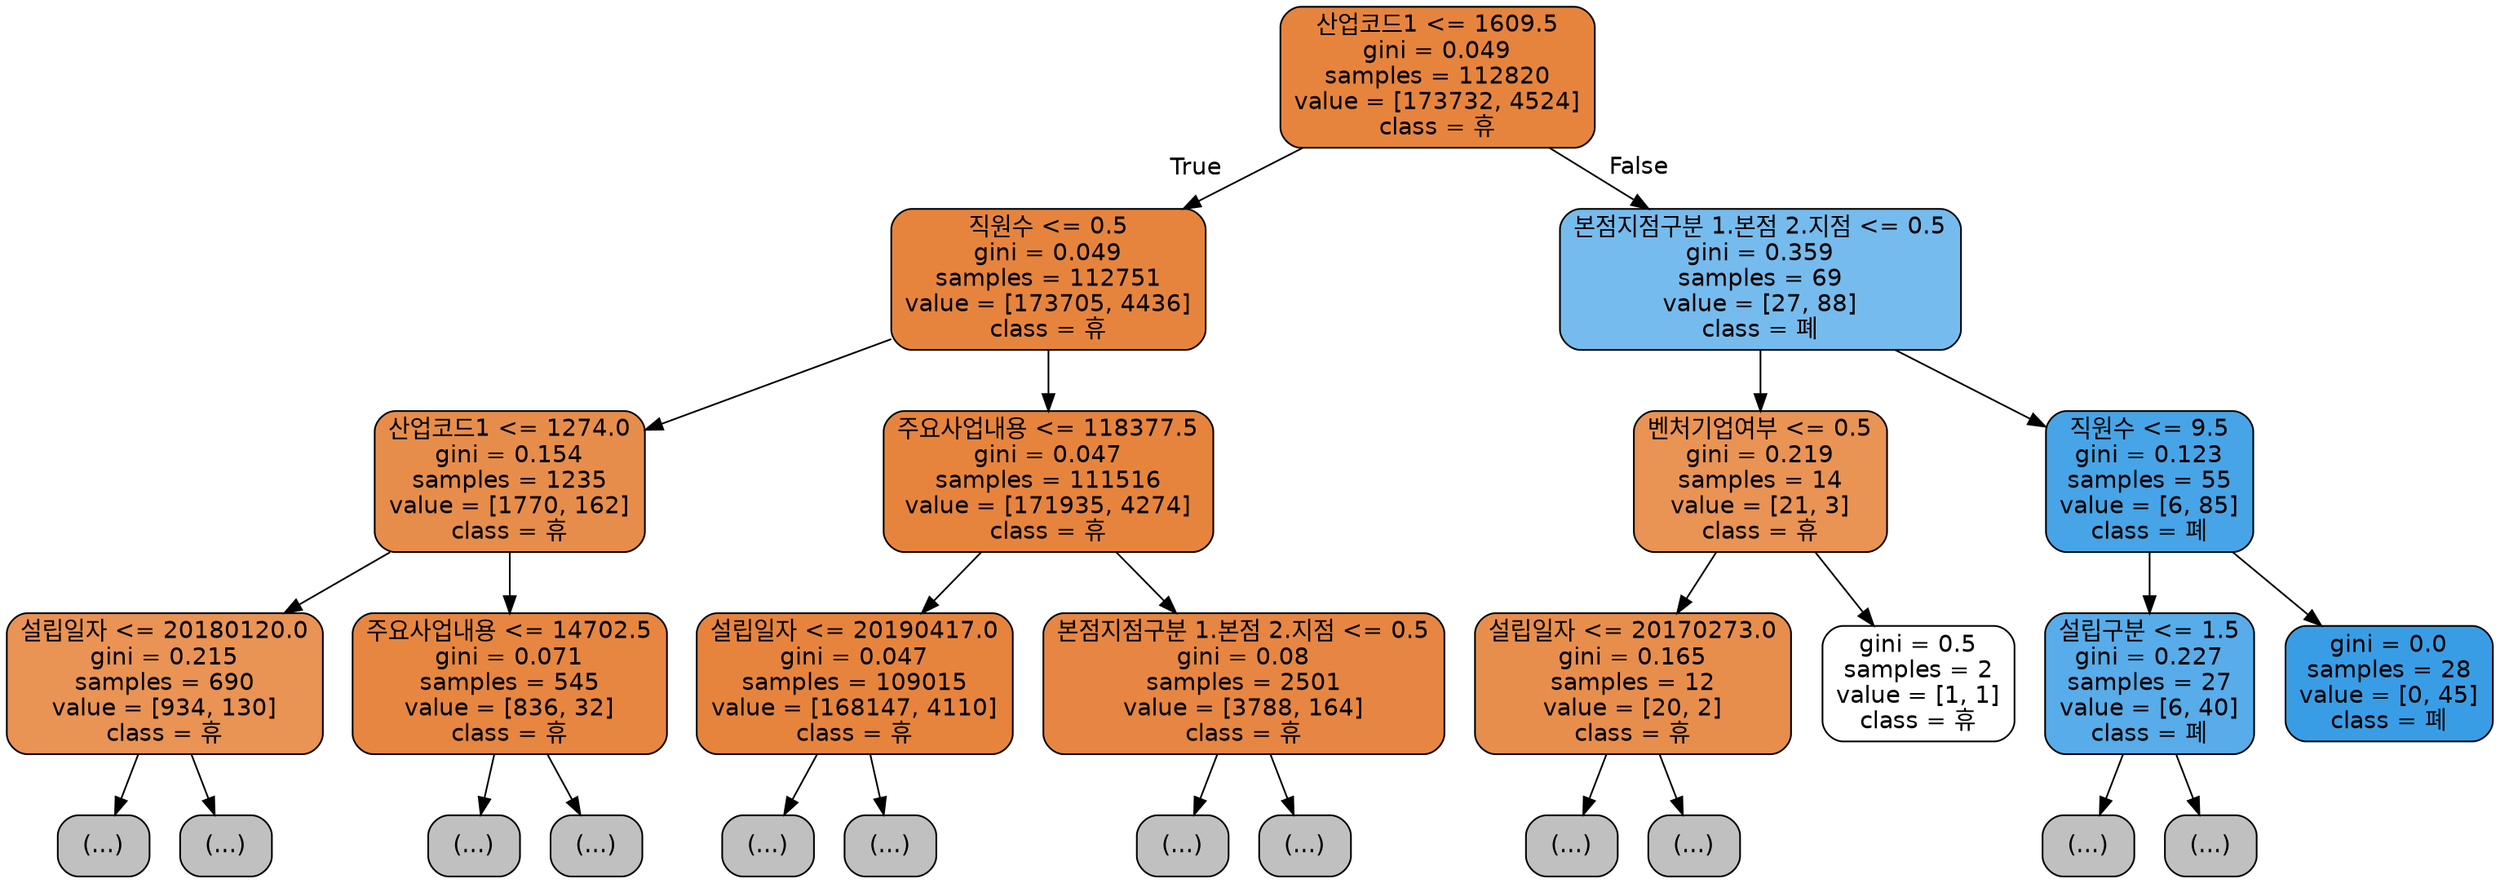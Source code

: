 digraph Tree {
node [shape=box, style="filled, rounded", color="black", fontname="helvetica"] ;
edge [fontname="helvetica"] ;
0 [label="산업코드1 <= 1609.5\ngini = 0.049\nsamples = 112820\nvalue = [173732, 4524]\nclass = 휴", fillcolor="#e6843e"] ;
1 [label="직원수 <= 0.5\ngini = 0.049\nsamples = 112751\nvalue = [173705, 4436]\nclass = 휴", fillcolor="#e6843e"] ;
0 -> 1 [labeldistance=2.5, labelangle=45, headlabel="True"] ;
2 [label="산업코드1 <= 1274.0\ngini = 0.154\nsamples = 1235\nvalue = [1770, 162]\nclass = 휴", fillcolor="#e78d4b"] ;
1 -> 2 ;
3 [label="설립일자 <= 20180120.0\ngini = 0.215\nsamples = 690\nvalue = [934, 130]\nclass = 휴", fillcolor="#e99355"] ;
2 -> 3 ;
4 [label="(...)", fillcolor="#C0C0C0"] ;
3 -> 4 ;
21 [label="(...)", fillcolor="#C0C0C0"] ;
3 -> 21 ;
34 [label="주요사업내용 <= 14702.5\ngini = 0.071\nsamples = 545\nvalue = [836, 32]\nclass = 휴", fillcolor="#e68641"] ;
2 -> 34 ;
35 [label="(...)", fillcolor="#C0C0C0"] ;
34 -> 35 ;
36 [label="(...)", fillcolor="#C0C0C0"] ;
34 -> 36 ;
53 [label="주요사업내용 <= 118377.5\ngini = 0.047\nsamples = 111516\nvalue = [171935, 4274]\nclass = 휴", fillcolor="#e6843e"] ;
1 -> 53 ;
54 [label="설립일자 <= 20190417.0\ngini = 0.047\nsamples = 109015\nvalue = [168147, 4110]\nclass = 휴", fillcolor="#e6843e"] ;
53 -> 54 ;
55 [label="(...)", fillcolor="#C0C0C0"] ;
54 -> 55 ;
84 [label="(...)", fillcolor="#C0C0C0"] ;
54 -> 84 ;
111 [label="본점지점구분 1.본점 2.지점 <= 0.5\ngini = 0.08\nsamples = 2501\nvalue = [3788, 164]\nclass = 휴", fillcolor="#e68642"] ;
53 -> 111 ;
112 [label="(...)", fillcolor="#C0C0C0"] ;
111 -> 112 ;
129 [label="(...)", fillcolor="#C0C0C0"] ;
111 -> 129 ;
146 [label="본점지점구분 1.본점 2.지점 <= 0.5\ngini = 0.359\nsamples = 69\nvalue = [27, 88]\nclass = 폐", fillcolor="#76bbed"] ;
0 -> 146 [labeldistance=2.5, labelangle=-45, headlabel="False"] ;
147 [label="벤처기업여부 <= 0.5\ngini = 0.219\nsamples = 14\nvalue = [21, 3]\nclass = 휴", fillcolor="#e99355"] ;
146 -> 147 ;
148 [label="설립일자 <= 20170273.0\ngini = 0.165\nsamples = 12\nvalue = [20, 2]\nclass = 휴", fillcolor="#e88e4d"] ;
147 -> 148 ;
149 [label="(...)", fillcolor="#C0C0C0"] ;
148 -> 149 ;
150 [label="(...)", fillcolor="#C0C0C0"] ;
148 -> 150 ;
151 [label="gini = 0.5\nsamples = 2\nvalue = [1, 1]\nclass = 휴", fillcolor="#ffffff"] ;
147 -> 151 ;
152 [label="직원수 <= 9.5\ngini = 0.123\nsamples = 55\nvalue = [6, 85]\nclass = 폐", fillcolor="#47a4e7"] ;
146 -> 152 ;
153 [label="설립구분 <= 1.5\ngini = 0.227\nsamples = 27\nvalue = [6, 40]\nclass = 폐", fillcolor="#57ace9"] ;
152 -> 153 ;
154 [label="(...)", fillcolor="#C0C0C0"] ;
153 -> 154 ;
165 [label="(...)", fillcolor="#C0C0C0"] ;
153 -> 165 ;
166 [label="gini = 0.0\nsamples = 28\nvalue = [0, 45]\nclass = 폐", fillcolor="#399de5"] ;
152 -> 166 ;
}